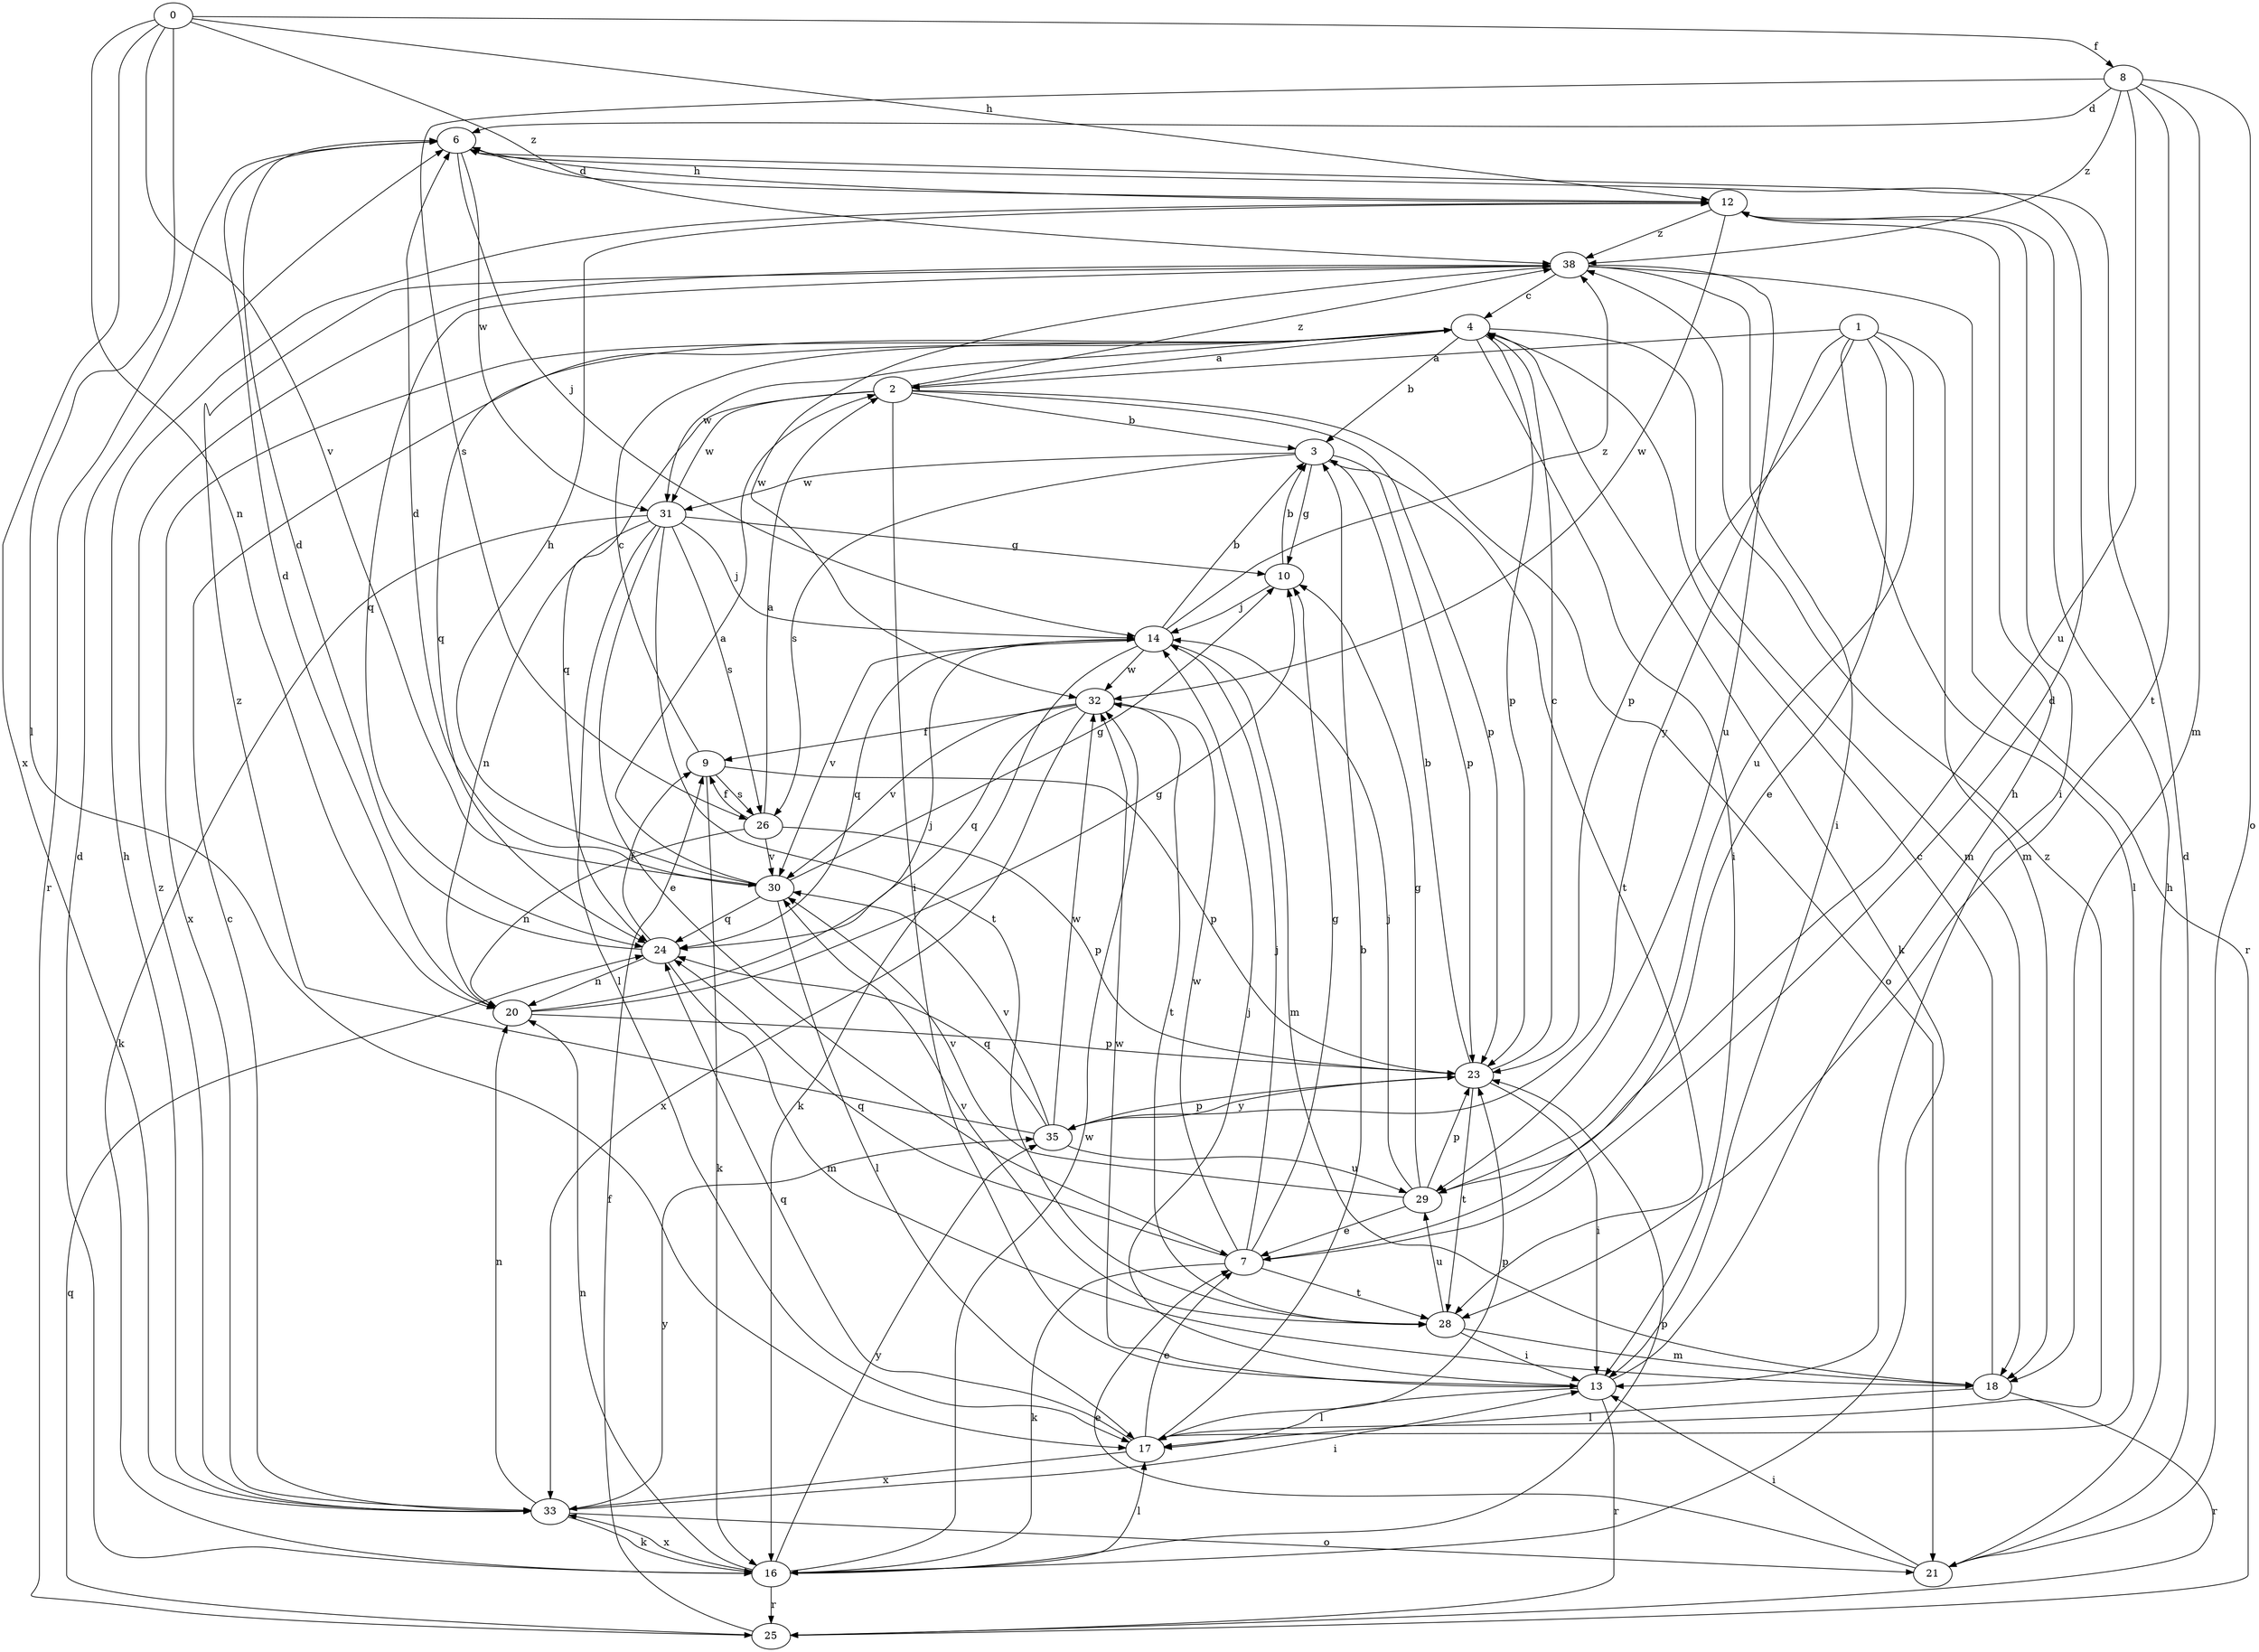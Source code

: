 strict digraph  {
0;
1;
2;
3;
4;
6;
7;
8;
9;
10;
12;
13;
14;
16;
17;
18;
20;
21;
23;
24;
25;
26;
28;
29;
30;
31;
32;
33;
35;
38;
0 -> 8  [label=f];
0 -> 12  [label=h];
0 -> 17  [label=l];
0 -> 20  [label=n];
0 -> 30  [label=v];
0 -> 33  [label=x];
0 -> 38  [label=z];
1 -> 2  [label=a];
1 -> 7  [label=e];
1 -> 17  [label=l];
1 -> 18  [label=m];
1 -> 23  [label=p];
1 -> 29  [label=u];
1 -> 35  [label=y];
2 -> 3  [label=b];
2 -> 13  [label=i];
2 -> 21  [label=o];
2 -> 23  [label=p];
2 -> 24  [label=q];
2 -> 31  [label=w];
2 -> 38  [label=z];
3 -> 10  [label=g];
3 -> 23  [label=p];
3 -> 26  [label=s];
3 -> 28  [label=t];
3 -> 31  [label=w];
4 -> 2  [label=a];
4 -> 3  [label=b];
4 -> 13  [label=i];
4 -> 16  [label=k];
4 -> 18  [label=m];
4 -> 23  [label=p];
4 -> 24  [label=q];
4 -> 31  [label=w];
4 -> 33  [label=x];
6 -> 12  [label=h];
6 -> 14  [label=j];
6 -> 25  [label=r];
6 -> 31  [label=w];
7 -> 6  [label=d];
7 -> 10  [label=g];
7 -> 14  [label=j];
7 -> 16  [label=k];
7 -> 24  [label=q];
7 -> 28  [label=t];
7 -> 32  [label=w];
8 -> 6  [label=d];
8 -> 18  [label=m];
8 -> 21  [label=o];
8 -> 26  [label=s];
8 -> 28  [label=t];
8 -> 29  [label=u];
8 -> 38  [label=z];
9 -> 4  [label=c];
9 -> 16  [label=k];
9 -> 23  [label=p];
9 -> 26  [label=s];
10 -> 3  [label=b];
10 -> 14  [label=j];
12 -> 6  [label=d];
12 -> 13  [label=i];
12 -> 32  [label=w];
12 -> 38  [label=z];
13 -> 12  [label=h];
13 -> 14  [label=j];
13 -> 17  [label=l];
13 -> 25  [label=r];
13 -> 32  [label=w];
14 -> 3  [label=b];
14 -> 16  [label=k];
14 -> 18  [label=m];
14 -> 24  [label=q];
14 -> 30  [label=v];
14 -> 32  [label=w];
14 -> 38  [label=z];
16 -> 6  [label=d];
16 -> 17  [label=l];
16 -> 20  [label=n];
16 -> 23  [label=p];
16 -> 25  [label=r];
16 -> 32  [label=w];
16 -> 33  [label=x];
16 -> 35  [label=y];
17 -> 3  [label=b];
17 -> 7  [label=e];
17 -> 23  [label=p];
17 -> 24  [label=q];
17 -> 33  [label=x];
17 -> 38  [label=z];
18 -> 4  [label=c];
18 -> 17  [label=l];
18 -> 25  [label=r];
20 -> 6  [label=d];
20 -> 10  [label=g];
20 -> 14  [label=j];
20 -> 23  [label=p];
21 -> 6  [label=d];
21 -> 7  [label=e];
21 -> 12  [label=h];
21 -> 13  [label=i];
23 -> 3  [label=b];
23 -> 4  [label=c];
23 -> 13  [label=i];
23 -> 28  [label=t];
23 -> 35  [label=y];
24 -> 6  [label=d];
24 -> 9  [label=f];
24 -> 18  [label=m];
24 -> 20  [label=n];
25 -> 9  [label=f];
25 -> 24  [label=q];
26 -> 2  [label=a];
26 -> 9  [label=f];
26 -> 20  [label=n];
26 -> 23  [label=p];
26 -> 30  [label=v];
28 -> 13  [label=i];
28 -> 18  [label=m];
28 -> 29  [label=u];
28 -> 30  [label=v];
29 -> 7  [label=e];
29 -> 10  [label=g];
29 -> 14  [label=j];
29 -> 23  [label=p];
29 -> 30  [label=v];
30 -> 2  [label=a];
30 -> 6  [label=d];
30 -> 10  [label=g];
30 -> 12  [label=h];
30 -> 17  [label=l];
30 -> 24  [label=q];
31 -> 7  [label=e];
31 -> 10  [label=g];
31 -> 14  [label=j];
31 -> 16  [label=k];
31 -> 17  [label=l];
31 -> 20  [label=n];
31 -> 26  [label=s];
31 -> 28  [label=t];
32 -> 9  [label=f];
32 -> 24  [label=q];
32 -> 28  [label=t];
32 -> 30  [label=v];
32 -> 33  [label=x];
33 -> 4  [label=c];
33 -> 12  [label=h];
33 -> 13  [label=i];
33 -> 16  [label=k];
33 -> 20  [label=n];
33 -> 21  [label=o];
33 -> 35  [label=y];
33 -> 38  [label=z];
35 -> 23  [label=p];
35 -> 24  [label=q];
35 -> 29  [label=u];
35 -> 30  [label=v];
35 -> 32  [label=w];
35 -> 38  [label=z];
38 -> 4  [label=c];
38 -> 13  [label=i];
38 -> 24  [label=q];
38 -> 25  [label=r];
38 -> 29  [label=u];
38 -> 32  [label=w];
}

